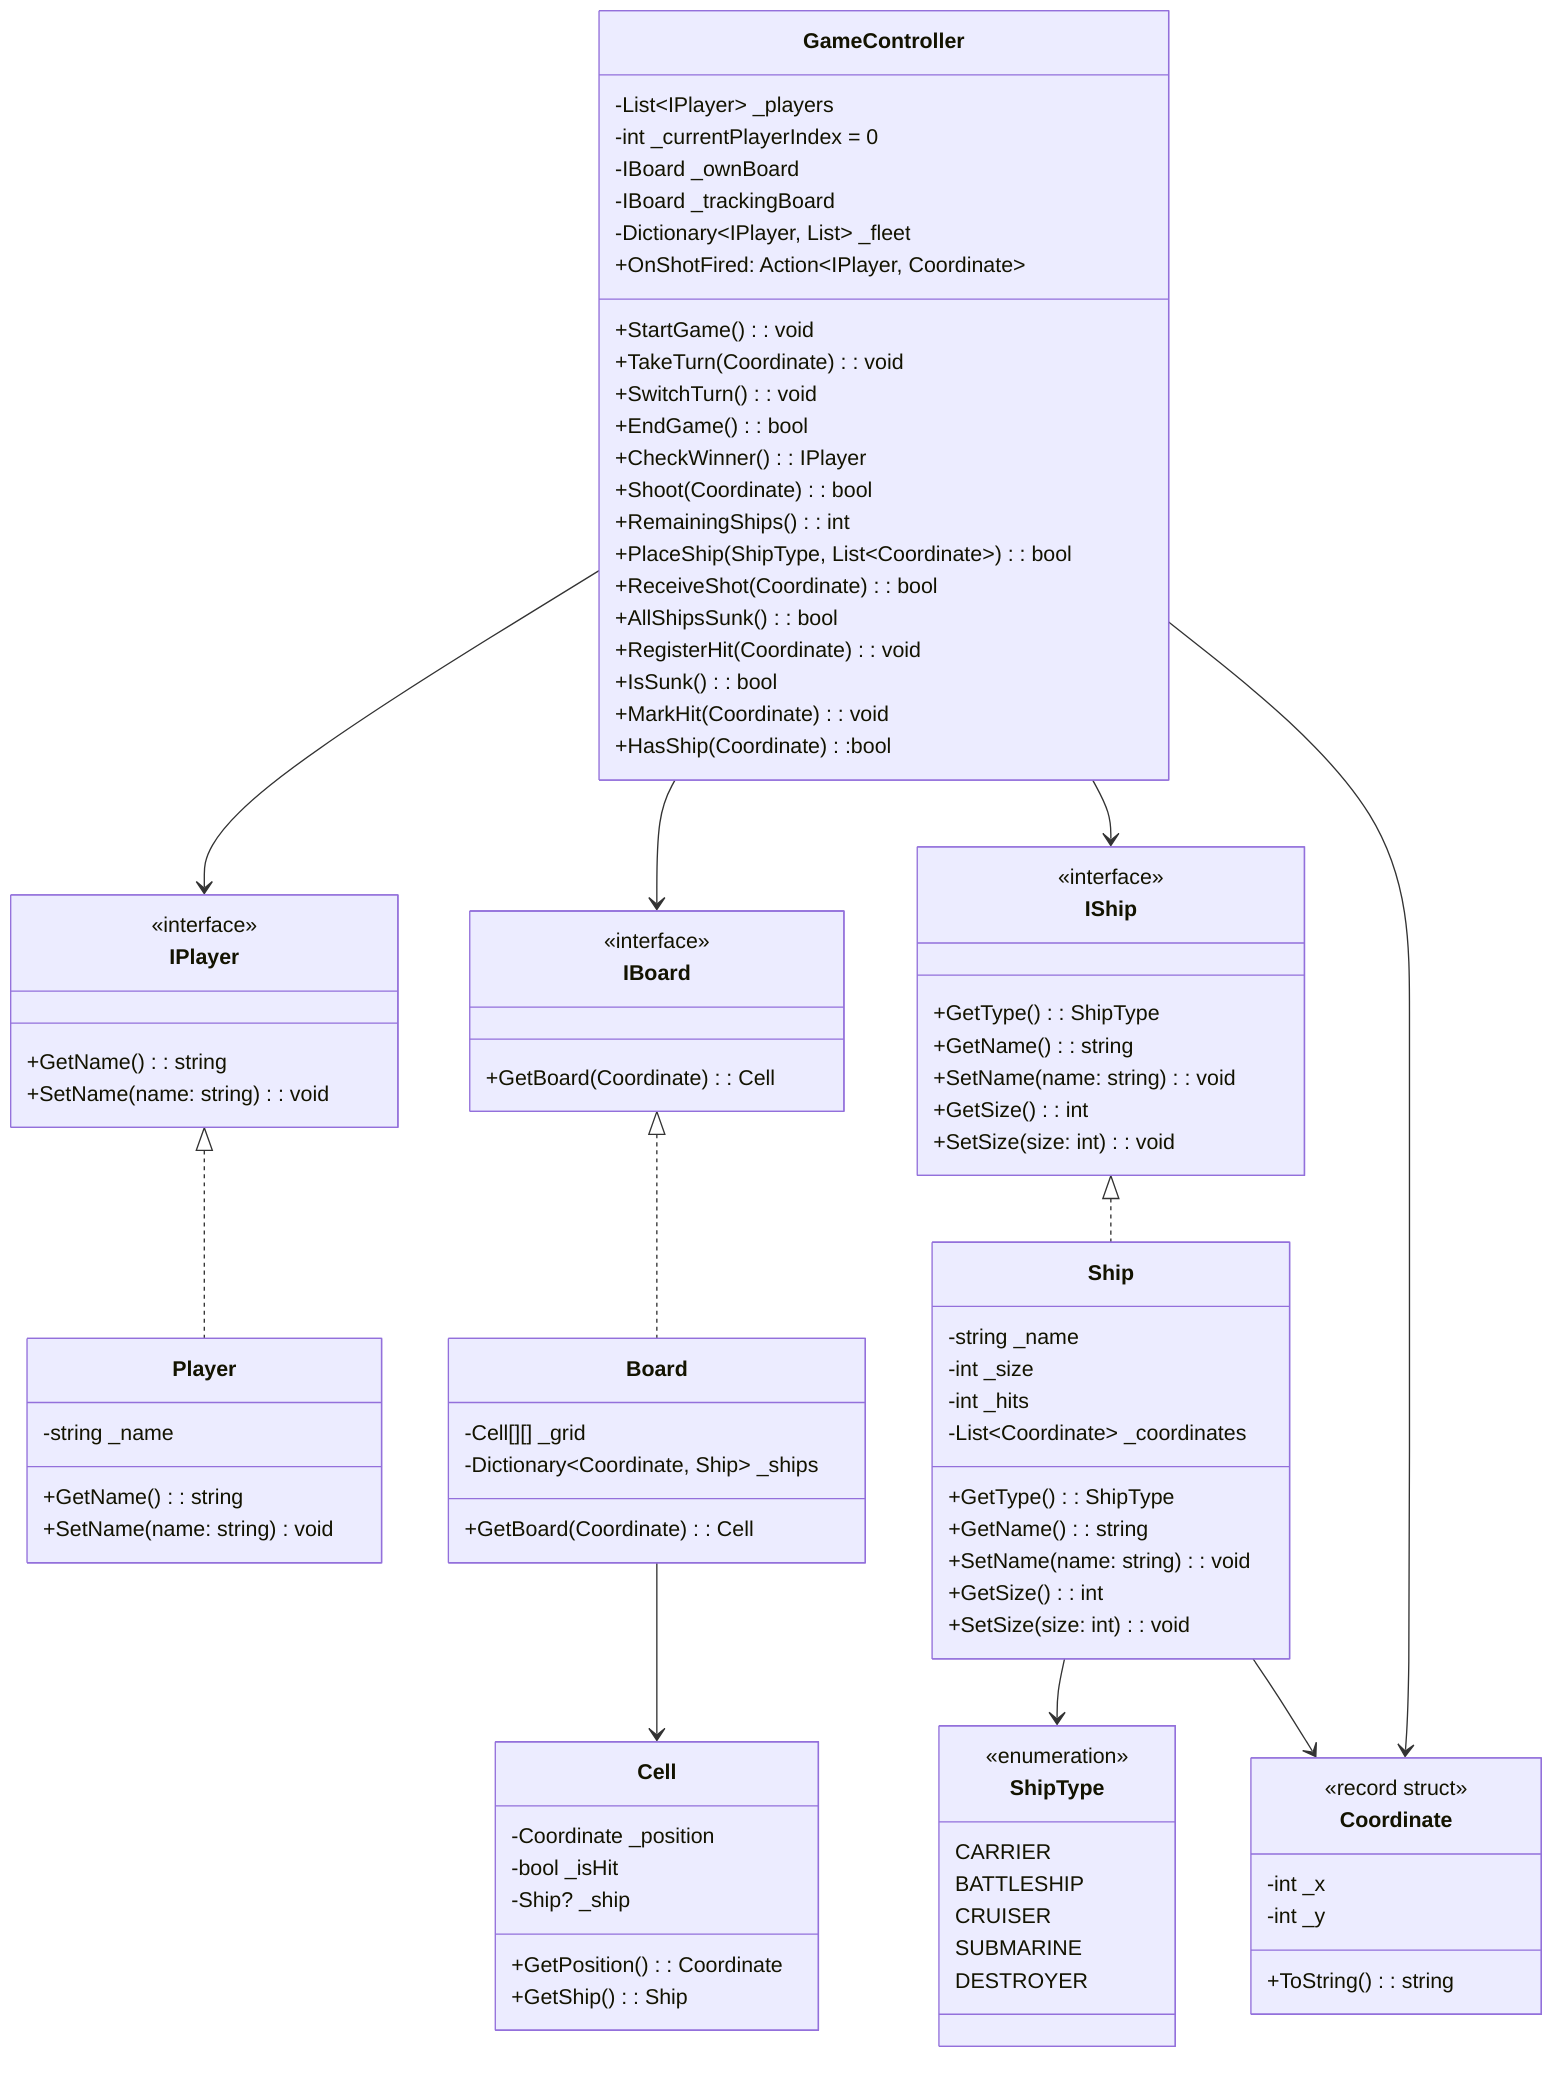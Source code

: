 classDiagram
  %% ==== Core Classes ====
  class GameController {
    -List~IPlayer~ _players
    -int _currentPlayerIndex = 0
    -IBoard _ownBoard
    -IBoard _trackingBoard
    -Dictionary~IPlayer, List<Ship>~ _fleet
    +OnShotFired: Action~IPlayer, Coordinate~
    +StartGame(): void
    +TakeTurn(Coordinate): void
    +SwitchTurn(): void
    +EndGame(): bool
    +CheckWinner(): IPlayer
    +Shoot(Coordinate): bool
    +RemainingShips(): int
    +PlaceShip(ShipType, List~Coordinate~): bool
    +ReceiveShot(Coordinate): bool
    +AllShipsSunk(): bool
    +RegisterHit(Coordinate): void
    +IsSunk(): bool
    +MarkHit(Coordinate): void
    +HasShip(Coordinate):bool
  }

  class Ship {
    -string _name
    -int _size
    -int _hits
    -List~Coordinate~ _coordinates
    +GetType(): ShipType
    +GetName(): string
    +SetName(name: string): void
    +GetSize(): int
    +SetSize(size: int): void
  }

  class Coordinate {
    -int _x
    -int _y
    +ToString(): string
    <<record struct>>
  }

  %% ==== Interfaces ====
  class IPlayer {
    <<interface>>
    +GetName(): string
    +SetName(name: string): void
  }

  class IBoard {
    <<interface>>
    +GetBoard(Coordinate): Cell
  }

  class IShip{
    <<interface>>
    +GetType(): ShipType
    +GetName(): string
    +SetName(name: string): void
    +GetSize(): int
    +SetSize(size: int): void
  }

  %% ==== Implementations ====
  class Player {
    -string _name
    +GetName(): string
    +SetName(name: string) void
  }

  class Board {
    -Cell[][] _grid
    -Dictionary~Coordinate, Ship~ _ships
    +GetBoard(Coordinate): Cell

  }

  class Cell {
    -Coordinate _position
    -bool _isHit
    -Ship? _ship
    +GetPosition(): Coordinate
    +GetShip(): Ship
  }

  class ShipType {
    CARRIER
    BATTLESHIP
    CRUISER
    SUBMARINE
    DESTROYER
    <<enumeration>>
  }

  %% ==== Relationships ====
  GameController --> IPlayer
  GameController --> IBoard
  GameController --> IShip
  GameController --> Coordinate
  IShip <|.. Ship
  IPlayer <|.. Player
  IBoard <|.. Board
  Board --> Cell
  Ship --> ShipType
  Ship --> Coordinate